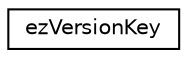 digraph "Graphical Class Hierarchy"
{
 // LATEX_PDF_SIZE
  edge [fontname="Helvetica",fontsize="10",labelfontname="Helvetica",labelfontsize="10"];
  node [fontname="Helvetica",fontsize="10",shape=record];
  rankdir="LR";
  Node0 [label="ezVersionKey",height=0.2,width=0.4,color="black", fillcolor="white", style="filled",URL="$d5/dee/structez_version_key.htm",tooltip="Tuple used for identifying patches and tracking patch progression."];
}
